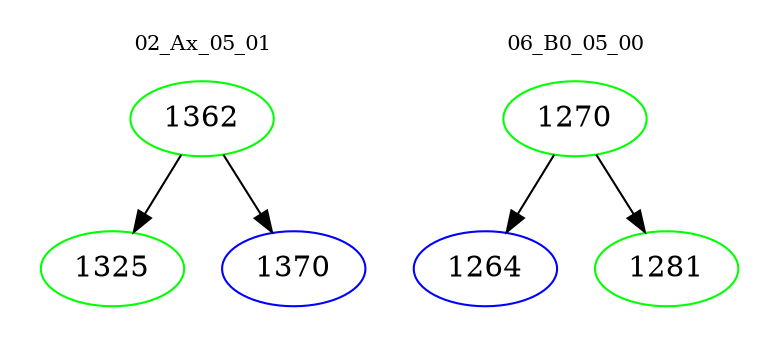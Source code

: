 digraph{
subgraph cluster_0 {
color = white
label = "02_Ax_05_01";
fontsize=10;
T0_1362 [label="1362", color="green"]
T0_1362 -> T0_1325 [color="black"]
T0_1325 [label="1325", color="green"]
T0_1362 -> T0_1370 [color="black"]
T0_1370 [label="1370", color="blue"]
}
subgraph cluster_1 {
color = white
label = "06_B0_05_00";
fontsize=10;
T1_1270 [label="1270", color="green"]
T1_1270 -> T1_1264 [color="black"]
T1_1264 [label="1264", color="blue"]
T1_1270 -> T1_1281 [color="black"]
T1_1281 [label="1281", color="green"]
}
}
